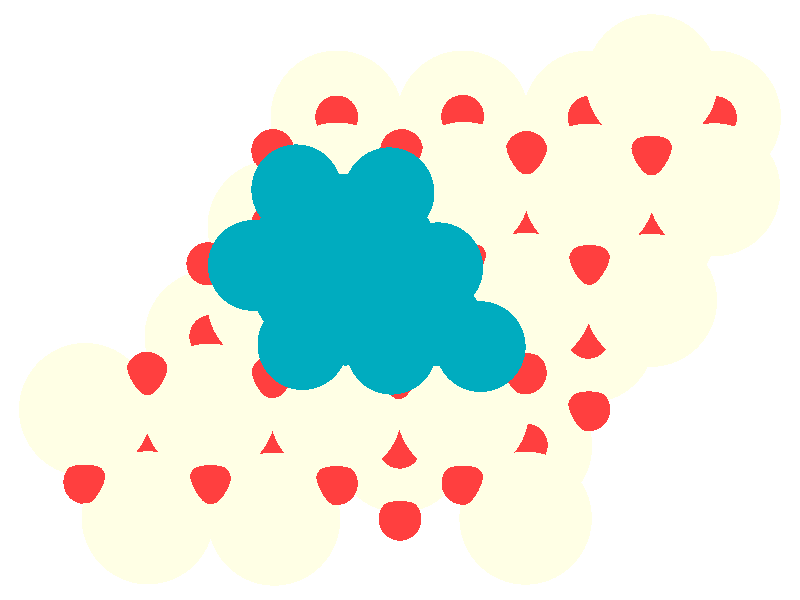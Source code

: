 #include "colors.inc"
#include "finish.inc"

global_settings {assumed_gamma 1 max_trace_level 6}
background {color White}
camera {orthographic
  right -24.65*x up 18.40*y
  direction 1.00*z
  location <0,0,50.00> look_at <0,0,0>}
light_source {<  2.00,   3.00,  40.00> color White
  area_light <0.70, 0, 0>, <0, 0.70, 0>, 3, 3
  adaptive 1 jitter}

#declare simple = finish {phong 0.7}
#declare pale = finish {ambient .5 diffuse .85 roughness .001 specular 0.200 }
#declare intermediate = finish {ambient 0.3 diffuse 0.6 specular 0.10 roughness 0.04 }
#declare vmd = finish {ambient .0 diffuse .65 phong 0.1 phong_size 40. specular 0.500 }
#declare jmol = finish {ambient .2 diffuse .6 specular 1 roughness .001 metallic}
#declare ase2 = finish {ambient 0.05 brilliance 3 diffuse 0.6 metallic specular 0.70 roughness 0.04 reflection 0.15}
#declare ase3 = finish {ambient .15 brilliance 2 diffuse .6 metallic specular 1. roughness .001 reflection .0}
#declare glass = finish {ambient .05 diffuse .3 specular 1. roughness .001}
#declare glass2 = finish {ambient .0 diffuse .3 specular 1. reflection .25 roughness .001}
#declare Rcell = 0.020;
#declare Rbond = 0.100;

#macro atom(LOC, R, COL, TRANS, FIN)
  sphere{LOC, R texture{pigment{color COL transmit TRANS} finish{FIN}}}
#end
#macro constrain(LOC, R, COL, TRANS FIN)
union{torus{R, Rcell rotate 45*z texture{pigment{color COL transmit TRANS} finish{FIN}}}
      torus{R, Rcell rotate -45*z texture{pigment{color COL transmit TRANS} finish{FIN}}}
      translate LOC}
#end

atom(< -1.95,   5.61, -11.97>, 2.04, rgb <1.00, 1.00, 0.78>, 0.0, ase3) // #0 
atom(<  3.88,  -4.48, -11.97>, 2.04, rgb <1.00, 1.00, 0.78>, 0.0, ase3) // #1 
atom(< -5.83,  -1.12, -11.97>, 2.04, rgb <1.00, 1.00, 0.78>, 0.0, ase3) // #2 
atom(<  5.82,  -1.12, -11.97>, 2.04, rgb <1.00, 1.00, 0.78>, 0.0, ase3) // #3 
atom(<  1.94,   5.61, -11.97>, 2.04, rgb <1.00, 1.00, 0.78>, 0.0, ase3) // #4 
atom(<  7.76,   2.25, -11.97>, 2.04, rgb <1.00, 1.00, 0.78>, 0.0, ase3) // #5 
atom(< -1.95,  -1.12, -11.97>, 2.04, rgb <1.00, 1.00, 0.78>, 0.0, ase3) // #6 
atom(<  9.70,   5.61, -11.97>, 2.04, rgb <1.00, 1.00, 0.78>, 0.0, ase3) // #7 
atom(<  5.82,   5.61, -11.97>, 2.04, rgb <1.00, 1.00, 0.78>, 0.0, ase3) // #8 
atom(< -0.00,  -4.48, -11.97>, 2.04, rgb <1.00, 1.00, 0.78>, 0.0, ase3) // #9 
atom(<  1.94,  -1.12, -11.97>, 2.04, rgb <1.00, 1.00, 0.78>, 0.0, ase3) // #10 
atom(< -0.00,   2.25, -11.97>, 2.04, rgb <1.00, 1.00, 0.78>, 0.0, ase3) // #11 
atom(< -7.77,  -4.48, -11.97>, 2.04, rgb <1.00, 1.00, 0.78>, 0.0, ase3) // #12 
atom(<  3.88,   2.25, -11.97>, 2.04, rgb <1.00, 1.00, 0.78>, 0.0, ase3) // #13 
atom(< -3.89,   2.25, -11.97>, 2.04, rgb <1.00, 1.00, 0.78>, 0.0, ase3) // #14 
atom(< -3.89,  -4.48, -11.97>, 2.04, rgb <1.00, 1.00, 0.78>, 0.0, ase3) // #15 
atom(< -3.88,  -6.72,  -8.87>, 2.04, rgb <1.00, 1.00, 0.78>, 0.0, ase3) // #16 
atom(<  3.91,   0.02,  -8.85>, 2.04, rgb <1.00, 1.00, 0.78>, 0.0, ase3) // #17 
atom(< -1.98,  -3.41,  -8.87>, 2.04, rgb <1.00, 1.00, 0.78>, 0.0, ase3) // #18 
atom(<  7.76,   6.72,  -8.88>, 2.04, rgb <1.00, 1.00, 0.78>, 0.0, ase3) // #19 
atom(<  0.04,  -0.02,  -8.92>, 2.04, rgb <1.00, 1.00, 0.78>, 0.0, ase3) // #20 
atom(<  1.94,  -3.39,  -8.85>, 2.04, rgb <1.00, 1.00, 0.78>, 0.0, ase3) // #21 
atom(<  1.97,   3.42,  -8.87>, 2.04, rgb <1.00, 1.00, 0.78>, 0.0, ase3) // #22 
atom(<  7.73,  -0.01,  -8.85>, 2.04, rgb <1.00, 1.00, 0.78>, 0.0, ase3) // #23 
atom(< -7.77,  -6.68,  -8.85>, 2.04, rgb <1.00, 1.00, 0.78>, 0.0, ase3) // #24 
atom(<  9.68,   3.38,  -8.84>, 2.04, rgb <1.00, 1.00, 0.78>, 0.0, ase3) // #25 
atom(< -5.87,  -3.38,  -8.85>, 2.04, rgb <1.00, 1.00, 0.78>, 0.0, ase3) // #26 
atom(< -9.70,  -3.36,  -8.84>, 2.04, rgb <1.00, 1.00, 0.78>, 0.0, ase3) // #27 
atom(< -3.91,  -0.02,  -8.90>, 2.04, rgb <1.00, 1.00, 0.78>, 0.0, ase3) // #28 
atom(<  5.83,   3.37,  -8.88>, 2.04, rgb <1.00, 1.00, 0.78>, 0.0, ase3) // #29 
atom(< -1.94,   3.40,  -8.89>, 2.04, rgb <1.00, 1.00, 0.78>, 0.0, ase3) // #30 
atom(<  3.87,  -6.69,  -8.85>, 2.04, rgb <1.00, 1.00, 0.78>, 0.0, ase3) // #31 
atom(< -1.95,   1.13, -12.76>, 0.66, rgb <1.00, 0.05, 0.05>, 0.0, ase3) // #32 
atom(< -7.77,  -2.24, -12.76>, 0.66, rgb <1.00, 0.05, 0.05>, 0.0, ase3) // #33 
atom(< -0.00,   4.49, -12.76>, 0.66, rgb <1.00, 0.05, 0.05>, 0.0, ase3) // #34 
atom(< -9.71,  -5.60, -12.76>, 0.66, rgb <1.00, 0.05, 0.05>, 0.0, ase3) // #35 
atom(<  3.88,  -2.24, -12.76>, 0.66, rgb <1.00, 0.05, 0.05>, 0.0, ase3) // #36 
atom(< -3.89,   4.49, -12.76>, 0.66, rgb <1.00, 0.05, 0.05>, 0.0, ase3) // #37 
atom(<  1.94,   1.13, -12.76>, 0.66, rgb <1.00, 0.05, 0.05>, 0.0, ase3) // #38 
atom(< -5.83,   1.13, -12.76>, 0.66, rgb <1.00, 0.05, 0.05>, 0.0, ase3) // #39 
atom(< -5.83,  -5.60, -12.76>, 0.66, rgb <1.00, 0.05, 0.05>, 0.0, ase3) // #40 
atom(<  7.76,   4.49, -12.76>, 0.66, rgb <1.00, 0.05, 0.05>, 0.0, ase3) // #41 
atom(< -0.00,  -2.24, -12.76>, 0.66, rgb <1.00, 0.05, 0.05>, 0.0, ase3) // #42 
atom(< -1.95,  -5.60, -12.76>, 0.66, rgb <1.00, 0.05, 0.05>, 0.0, ase3) // #43 
atom(< -3.89,  -2.24, -12.76>, 0.66, rgb <1.00, 0.05, 0.05>, 0.0, ase3) // #44 
atom(<  3.88,   4.49, -12.76>, 0.66, rgb <1.00, 0.05, 0.05>, 0.0, ase3) // #45 
atom(<  5.82,   1.13, -12.76>, 0.66, rgb <1.00, 0.05, 0.05>, 0.0, ase3) // #46 
atom(<  1.94,  -5.60, -12.76>, 0.66, rgb <1.00, 0.05, 0.05>, 0.0, ase3) // #47 
atom(< -3.89,  -6.72, -11.17>, 0.66, rgb <1.00, 0.05, 0.05>, 0.0, ase3) // #48 
atom(< -1.95,  -3.36, -11.17>, 0.66, rgb <1.00, 0.05, 0.05>, 0.0, ase3) // #49 
atom(< -0.00,  -6.72, -11.17>, 0.66, rgb <1.00, 0.05, 0.05>, 0.0, ase3) // #50 
atom(< -3.89,   0.01, -11.17>, 0.66, rgb <1.00, 0.05, 0.05>, 0.0, ase3) // #51 
atom(< -0.00,   0.01, -11.17>, 0.66, rgb <1.00, 0.05, 0.05>, 0.0, ase3) // #52 
atom(<  7.76,   0.01, -11.17>, 0.66, rgb <1.00, 0.05, 0.05>, 0.0, ase3) // #53 
atom(<  1.94,  -3.36, -11.17>, 0.66, rgb <1.00, 0.05, 0.05>, 0.0, ase3) // #54 
atom(< -5.83,  -3.36, -11.17>, 0.66, rgb <1.00, 0.05, 0.05>, 0.0, ase3) // #55 
atom(<  5.82,  -3.36, -11.17>, 0.66, rgb <1.00, 0.05, 0.05>, 0.0, ase3) // #56 
atom(< -7.77,  -6.72, -11.17>, 0.66, rgb <1.00, 0.05, 0.05>, 0.0, ase3) // #57 
atom(<  3.88,   0.01, -11.17>, 0.66, rgb <1.00, 0.05, 0.05>, 0.0, ase3) // #58 
atom(<  3.88,  -6.72, -11.17>, 0.66, rgb <1.00, 0.05, 0.05>, 0.0, ase3) // #59 
atom(<  9.70,   3.37, -11.17>, 0.66, rgb <1.00, 0.05, 0.05>, 0.0, ase3) // #60 
atom(<  5.82,   3.37, -11.17>, 0.66, rgb <1.00, 0.05, 0.05>, 0.0, ase3) // #61 
atom(< -1.95,   3.37, -11.17>, 0.66, rgb <1.00, 0.05, 0.05>, 0.0, ase3) // #62 
atom(<  1.94,   3.37, -11.17>, 0.66, rgb <1.00, 0.05, 0.05>, 0.0, ase3) // #63 
atom(< -0.01,  -4.51,  -9.68>, 0.66, rgb <1.00, 0.05, 0.05>, 0.0, ase3) // #64 
atom(< -3.94,   2.28,  -9.65>, 0.66, rgb <1.00, 0.05, 0.05>, 0.0, ase3) // #65 
atom(<  9.72,   5.59,  -9.66>, 0.66, rgb <1.00, 0.05, 0.05>, 0.0, ase3) // #66 
atom(<  5.83,   5.60,  -9.68>, 0.66, rgb <1.00, 0.05, 0.05>, 0.0, ase3) // #67 
atom(<  7.78,   2.24,  -9.66>, 0.66, rgb <1.00, 0.05, 0.05>, 0.0, ase3) // #68 
atom(<  1.95,  -1.12,  -9.67>, 0.66, rgb <1.00, 0.05, 0.05>, 0.0, ase3) // #69 
atom(< -1.95,   5.61,  -9.65>, 0.66, rgb <1.00, 0.05, 0.05>, 0.0, ase3) // #70 
atom(< -5.83,  -1.12,  -9.65>, 0.66, rgb <1.00, 0.05, 0.05>, 0.0, ase3) // #71 
atom(< -1.97,  -1.17,  -9.68>, 0.66, rgb <1.00, 0.05, 0.05>, 0.0, ase3) // #72 
atom(<  0.03,   2.29,  -9.68>, 0.66, rgb <1.00, 0.05, 0.05>, 0.0, ase3) // #73 
atom(<  5.80,  -1.14,  -9.65>, 0.66, rgb <1.00, 0.05, 0.05>, 0.0, ase3) // #74 
atom(< -3.91,  -4.48,  -9.67>, 0.66, rgb <1.00, 0.05, 0.05>, 0.0, ase3) // #75 
atom(<  3.90,   2.27,  -9.68>, 0.66, rgb <1.00, 0.05, 0.05>, 0.0, ase3) // #76 
atom(<  1.93,   5.63,  -9.67>, 0.66, rgb <1.00, 0.05, 0.05>, 0.0, ase3) // #77 
atom(< -7.78,  -4.47,  -9.67>, 0.66, rgb <1.00, 0.05, 0.05>, 0.0, ase3) // #78 
atom(<  3.89,  -4.45,  -9.65>, 0.66, rgb <1.00, 0.05, 0.05>, 0.0, ase3) // #79 
atom(<  0.05,   4.58,  -7.97>, 0.66, rgb <1.00, 0.05, 0.05>, 0.0, ase3) // #80 
atom(<  7.76,   4.49,  -8.10>, 0.66, rgb <1.00, 0.05, 0.05>, 0.0, ase3) // #81 
atom(<  3.90,   4.52,  -8.10>, 0.66, rgb <1.00, 0.05, 0.05>, 0.0, ase3) // #82 
atom(< -9.71,  -5.58,  -8.08>, 0.66, rgb <1.00, 0.05, 0.05>, 0.0, ase3) // #83 
atom(< -1.92,   1.11,  -8.35>, 0.66, rgb <1.00, 0.05, 0.05>, 0.0, ase3) // #84 
atom(< -3.94,  -2.34,  -7.97>, 0.66, rgb <1.00, 0.05, 0.05>, 0.0, ase3) // #85 
atom(< -5.85,  -5.59,  -8.09>, 0.66, rgb <1.00, 0.05, 0.05>, 0.0, ase3) // #86 
atom(< -7.79,  -2.25,  -8.08>, 0.66, rgb <1.00, 0.05, 0.05>, 0.0, ase3) // #87 
atom(<  2.03,   1.22,  -8.13>, 0.66, rgb <1.00, 0.05, 0.05>, 0.0, ase3) // #88 
atom(< -0.04,  -2.37,  -8.13>, 0.66, rgb <1.00, 0.05, 0.05>, 0.0, ase3) // #89 
atom(< -1.96,  -5.63,  -8.10>, 0.66, rgb <1.00, 0.05, 0.05>, 0.0, ase3) // #90 
atom(< -5.92,   1.11,  -7.94>, 0.66, rgb <1.00, 0.05, 0.05>, 0.0, ase3) // #91 
atom(<  5.84,   1.13,  -8.09>, 0.66, rgb <1.00, 0.05, 0.05>, 0.0, ase3) // #92 
atom(<  3.86,  -2.23,  -7.91>, 0.66, rgb <1.00, 0.05, 0.05>, 0.0, ase3) // #93 
atom(<  1.94,  -5.62,  -8.09>, 0.66, rgb <1.00, 0.05, 0.05>, 0.0, ase3) // #94 
atom(< -3.92,   4.58,  -7.94>, 0.66, rgb <1.00, 0.05, 0.05>, 0.0, ase3) // #95 
atom(< -0.26,  -1.51,  -6.28>, 1.39, rgb <0.00, 0.41, 0.52>, 0.0, ase3) // #96 
atom(<  1.17,   0.99,  -6.28>, 1.39, rgb <0.00, 0.41, 0.52>, 0.0, ase3) // #97 
atom(<  2.48,  -1.43,  -6.41>, 1.39, rgb <0.00, 0.41, 0.52>, 0.0, ase3) // #98 
atom(<  1.12,  -0.64,  -4.20>, 1.39, rgb <0.00, 0.41, 0.52>, 0.0, ase3) // #99 
atom(< -1.68,   0.97,  -6.37>, 1.39, rgb <0.00, 0.41, 0.52>, 0.0, ase3) // #100 
atom(< -0.33,   3.29,  -6.33>, 1.39, rgb <0.00, 0.41, 0.52>, 0.0, ase3) // #101 
atom(< -0.31,   1.75,  -4.19>, 1.39, rgb <0.00, 0.41, 0.52>, 0.0, ase3) // #102 
atom(< -1.68,  -0.62,  -4.20>, 1.39, rgb <0.00, 0.41, 0.52>, 0.0, ase3) // #103 
atom(< -3.00,  -1.37,  -6.34>, 1.39, rgb <0.00, 0.41, 0.52>, 0.0, ase3) // #104 
atom(< -0.22,   0.10,  -2.09>, 1.39, rgb <0.00, 0.41, 0.52>, 0.0, ase3) // #105 
atom(< -4.53,   1.06,  -6.31>, 1.39, rgb <0.00, 0.41, 0.52>, 0.0, ase3) // #106 
atom(< -3.19,   3.38,  -6.30>, 1.39, rgb <0.00, 0.41, 0.52>, 0.0, ase3) // #107 
atom(< -3.11,   1.79,  -4.21>, 1.39, rgb <0.00, 0.41, 0.52>, 0.0, ase3) // #108 
atom(< -1.73,   2.48,  -2.03>, 1.39, rgb <0.00, 0.41, 0.52>, 0.0, ase3) // #109 
atom(< -3.10,   0.20,  -2.09>, 1.39, rgb <0.00, 0.41, 0.52>, 0.0, ase3) // #110 
atom(< -1.63,   0.80,   0.00>, 1.39, rgb <0.00, 0.41, 0.52>, 0.0, ase3) // #111 
